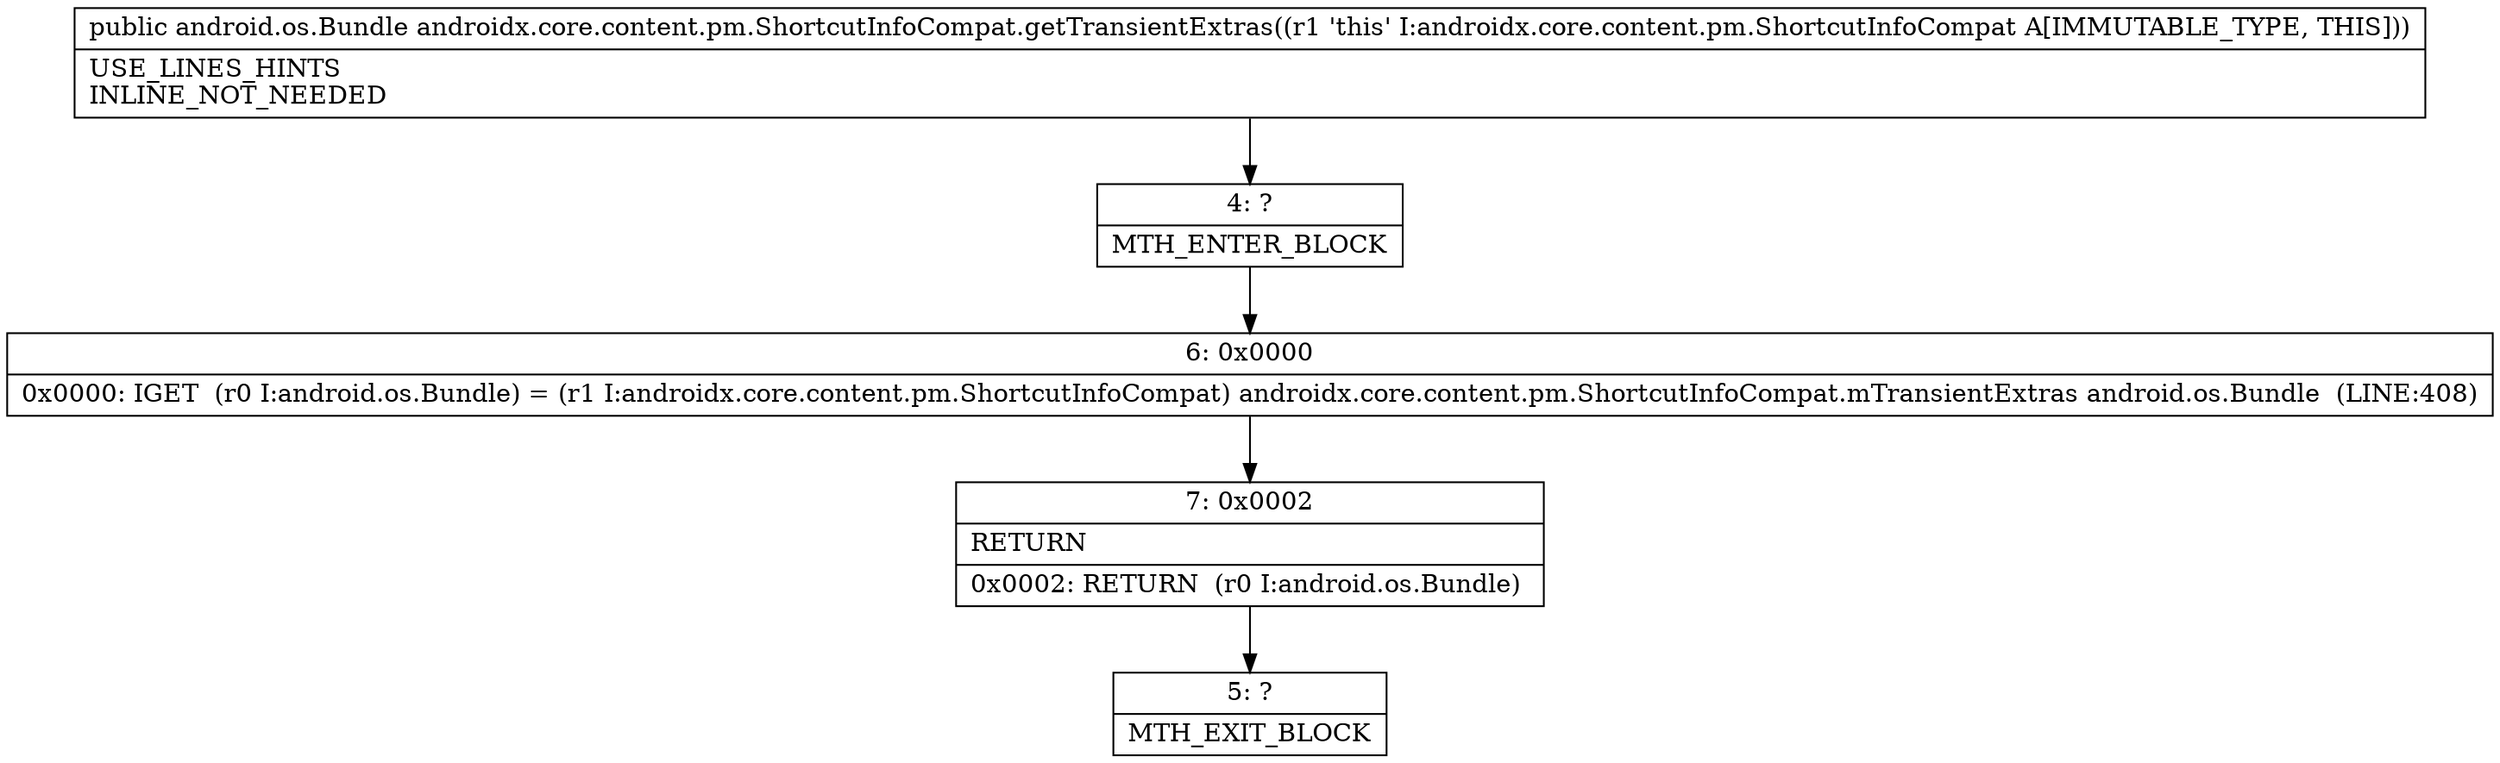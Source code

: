 digraph "CFG forandroidx.core.content.pm.ShortcutInfoCompat.getTransientExtras()Landroid\/os\/Bundle;" {
Node_4 [shape=record,label="{4\:\ ?|MTH_ENTER_BLOCK\l}"];
Node_6 [shape=record,label="{6\:\ 0x0000|0x0000: IGET  (r0 I:android.os.Bundle) = (r1 I:androidx.core.content.pm.ShortcutInfoCompat) androidx.core.content.pm.ShortcutInfoCompat.mTransientExtras android.os.Bundle  (LINE:408)\l}"];
Node_7 [shape=record,label="{7\:\ 0x0002|RETURN\l|0x0002: RETURN  (r0 I:android.os.Bundle) \l}"];
Node_5 [shape=record,label="{5\:\ ?|MTH_EXIT_BLOCK\l}"];
MethodNode[shape=record,label="{public android.os.Bundle androidx.core.content.pm.ShortcutInfoCompat.getTransientExtras((r1 'this' I:androidx.core.content.pm.ShortcutInfoCompat A[IMMUTABLE_TYPE, THIS]))  | USE_LINES_HINTS\lINLINE_NOT_NEEDED\l}"];
MethodNode -> Node_4;Node_4 -> Node_6;
Node_6 -> Node_7;
Node_7 -> Node_5;
}

